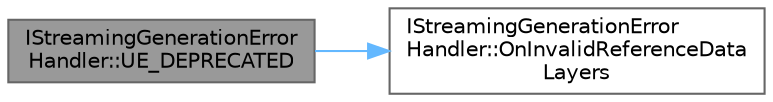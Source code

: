 digraph "IStreamingGenerationErrorHandler::UE_DEPRECATED"
{
 // INTERACTIVE_SVG=YES
 // LATEX_PDF_SIZE
  bgcolor="transparent";
  edge [fontname=Helvetica,fontsize=10,labelfontname=Helvetica,labelfontsize=10];
  node [fontname=Helvetica,fontsize=10,shape=box,height=0.2,width=0.4];
  rankdir="LR";
  Node1 [id="Node000001",label="IStreamingGenerationError\lHandler::UE_DEPRECATED",height=0.2,width=0.4,color="gray40", fillcolor="grey60", style="filled", fontcolor="black",tooltip=" "];
  Node1 -> Node2 [id="edge1_Node000001_Node000002",color="steelblue1",style="solid",tooltip=" "];
  Node2 [id="Node000002",label="IStreamingGenerationError\lHandler::OnInvalidReferenceData\lLayers",height=0.2,width=0.4,color="grey40", fillcolor="white", style="filled",URL="$dc/d80/classIStreamingGenerationErrorHandler.html#a744f42c846d9ff65e2d96cb1654b4659",tooltip=" "];
}
